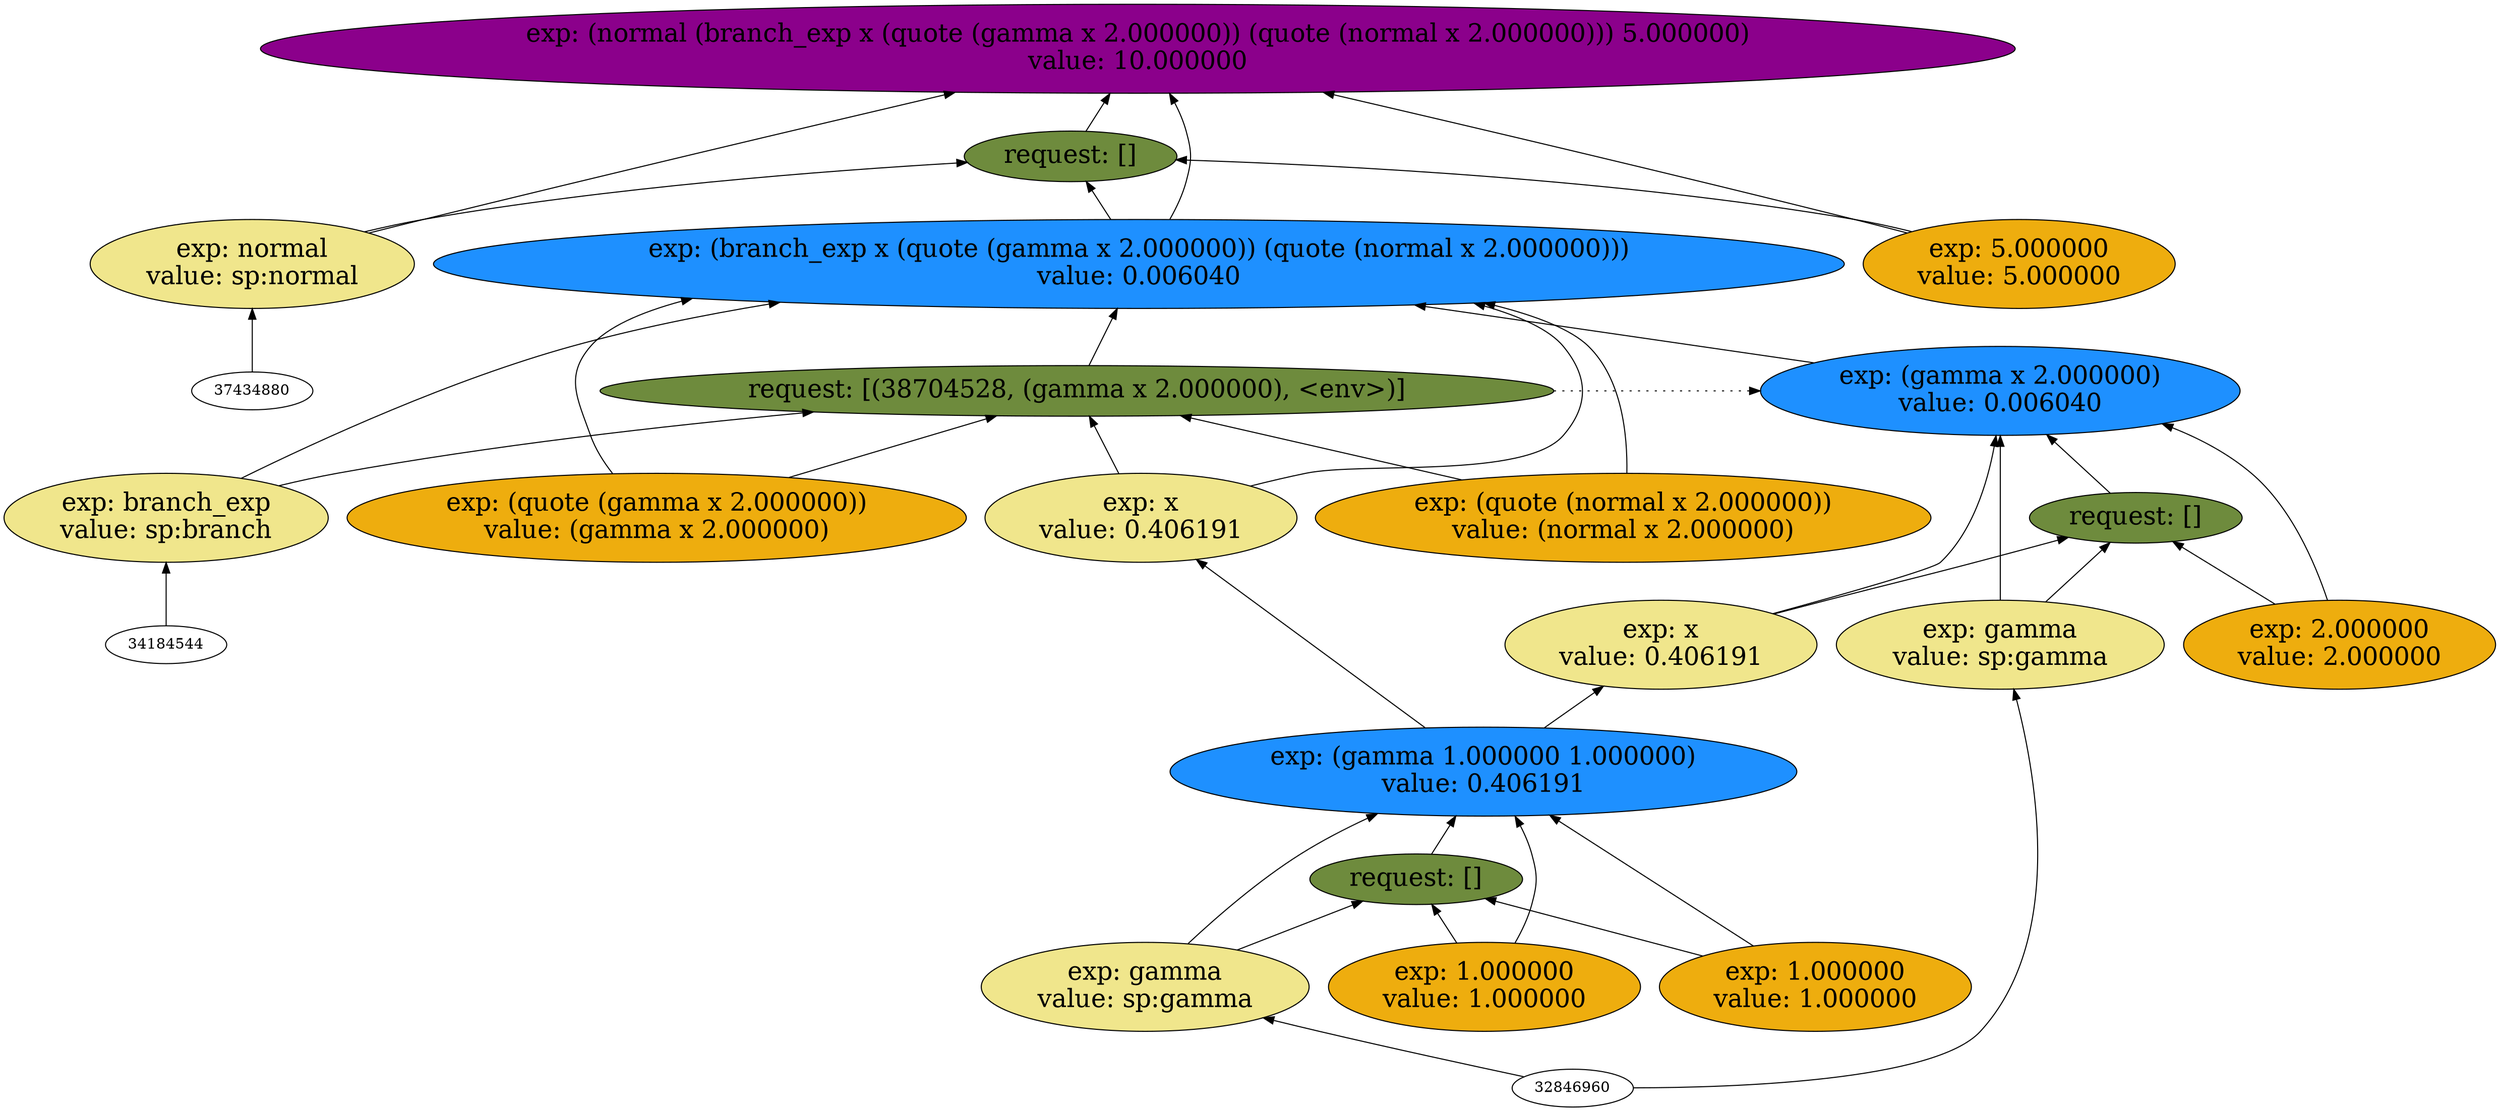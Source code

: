 digraph {
rankdir=BT
fontsize=24
subgraph clster1 {
label="Venture Families"
subgraph clster2 {
label="1"
"38822832"["fillcolor"="dodgerblue" "fontsize"="24" "label"="exp: (gamma 1.000000 1.000000)\nvalue: 0.406191" "shape"="ellipse" "style"="filled" ]
"40815120"["fillcolor"="darkolivegreen4" "fontsize"="24" "label"="request: []" "shape"="ellipse" "style"="filled" ]
"39678768"["fillcolor"="khaki" "fontsize"="24" "label"="exp: gamma\nvalue: sp:gamma" "shape"="ellipse" "style"="filled" ]
"39716512"["fillcolor"="darkgoldenrod2" "fontsize"="24" "label"="exp: 1.000000\nvalue: 1.000000" "shape"="ellipse" "style"="filled" ]
"40132416"["fillcolor"="darkgoldenrod2" "fontsize"="24" "label"="exp: 1.000000\nvalue: 1.000000" "shape"="ellipse" "style"="filled" ]
}

subgraph clster3 {
label="2"
"40392176"["fillcolor"="magenta4" "fontsize"="24" "label"="exp: (normal (branch_exp x (quote (gamma x 2.000000)) (quote (normal x 2.000000))) 5.000000)\nvalue: 10.000000" "shape"="ellipse" "style"="filled" ]
"40167360"["fillcolor"="darkolivegreen4" "fontsize"="24" "label"="request: []" "shape"="ellipse" "style"="filled" ]
"40453696"["fillcolor"="khaki" "fontsize"="24" "label"="exp: normal\nvalue: sp:normal" "shape"="ellipse" "style"="filled" ]
"38998608"["fillcolor"="dodgerblue" "fontsize"="24" "label"="exp: (branch_exp x (quote (gamma x 2.000000)) (quote (normal x 2.000000)))\nvalue: 0.006040" "shape"="ellipse" "style"="filled" ]
"38704528"["fillcolor"="darkolivegreen4" "fontsize"="24" "label"="request: [(38704528, (gamma x 2.000000), <env>)]" "shape"="ellipse" "style"="filled" ]
"39130784"["fillcolor"="khaki" "fontsize"="24" "label"="exp: branch_exp\nvalue: sp:branch" "shape"="ellipse" "style"="filled" ]
"38733728"["fillcolor"="khaki" "fontsize"="24" "label"="exp: x\nvalue: 0.406191" "shape"="ellipse" "style"="filled" ]
"38934512"["fillcolor"="darkgoldenrod2" "fontsize"="24" "label"="exp: (quote (gamma x 2.000000))\nvalue: (gamma x 2.000000)" "shape"="ellipse" "style"="filled" ]
"38817856"["fillcolor"="darkgoldenrod2" "fontsize"="24" "label"="exp: (quote (normal x 2.000000))\nvalue: (normal x 2.000000)" "shape"="ellipse" "style"="filled" ]
"39578672"["fillcolor"="darkgoldenrod2" "fontsize"="24" "label"="exp: 5.000000\nvalue: 5.000000" "shape"="ellipse" "style"="filled" ]
}

}

subgraph clster4 {
label=""
"39171712"["fillcolor"="dodgerblue" "fontsize"="24" "label"="exp: (gamma x 2.000000)\nvalue: 0.006040" "shape"="ellipse" "style"="filled" ]
"38981168"["fillcolor"="darkolivegreen4" "fontsize"="24" "label"="request: []" "shape"="ellipse" "style"="filled" ]
"38705728"["fillcolor"="khaki" "fontsize"="24" "label"="exp: gamma\nvalue: sp:gamma" "shape"="ellipse" "style"="filled" ]
"39491296"["fillcolor"="khaki" "fontsize"="24" "label"="exp: x\nvalue: 0.406191" "shape"="ellipse" "style"="filled" ]
"39527472"["fillcolor"="darkgoldenrod2" "fontsize"="24" "label"="exp: 2.000000\nvalue: 2.000000" "shape"="ellipse" "style"="filled" ]
}

"39678768" -> "38822832"["arrowhead"="normal" "color"="black" "constraint"="true" "style"="solid" ]
"39678768" -> "40815120"["arrowhead"="normal" "color"="black" "constraint"="true" "style"="solid" ]
"32846960" -> "39678768"["arrowhead"="normal" "color"="black" "constraint"="true" "style"="solid" ]
"39716512" -> "38822832"["arrowhead"="normal" "color"="black" "constraint"="true" "style"="solid" ]
"39716512" -> "40815120"["arrowhead"="normal" "color"="black" "constraint"="true" "style"="solid" ]
"40132416" -> "38822832"["arrowhead"="normal" "color"="black" "constraint"="true" "style"="solid" ]
"40132416" -> "40815120"["arrowhead"="normal" "color"="black" "constraint"="true" "style"="solid" ]
"40815120" -> "38822832"["arrowhead"="normal" "color"="black" "constraint"="true" "style"="solid" ]
"38705728" -> "39171712"["arrowhead"="normal" "color"="black" "constraint"="true" "style"="solid" ]
"38705728" -> "38981168"["arrowhead"="normal" "color"="black" "constraint"="true" "style"="solid" ]
"32846960" -> "38705728"["arrowhead"="normal" "color"="black" "constraint"="true" "style"="solid" ]
"39491296" -> "39171712"["arrowhead"="normal" "color"="black" "constraint"="true" "style"="solid" ]
"39491296" -> "38981168"["arrowhead"="normal" "color"="black" "constraint"="true" "style"="solid" ]
"38822832" -> "39491296"["arrowhead"="normal" "color"="black" "constraint"="true" "style"="solid" ]
"39527472" -> "39171712"["arrowhead"="normal" "color"="black" "constraint"="true" "style"="solid" ]
"39527472" -> "38981168"["arrowhead"="normal" "color"="black" "constraint"="true" "style"="solid" ]
"38981168" -> "39171712"["arrowhead"="normal" "color"="black" "constraint"="true" "style"="solid" ]
"40453696" -> "40392176"["arrowhead"="normal" "color"="black" "constraint"="true" "style"="solid" ]
"40453696" -> "40167360"["arrowhead"="normal" "color"="black" "constraint"="true" "style"="solid" ]
"37434880" -> "40453696"["arrowhead"="normal" "color"="black" "constraint"="true" "style"="solid" ]
"38998608" -> "40392176"["arrowhead"="normal" "color"="black" "constraint"="true" "style"="solid" ]
"38998608" -> "40167360"["arrowhead"="normal" "color"="black" "constraint"="true" "style"="solid" ]
"39130784" -> "38998608"["arrowhead"="normal" "color"="black" "constraint"="true" "style"="solid" ]
"39130784" -> "38704528"["arrowhead"="normal" "color"="black" "constraint"="true" "style"="solid" ]
"34184544" -> "39130784"["arrowhead"="normal" "color"="black" "constraint"="true" "style"="solid" ]
"38733728" -> "38998608"["arrowhead"="normal" "color"="black" "constraint"="true" "style"="solid" ]
"38733728" -> "38704528"["arrowhead"="normal" "color"="black" "constraint"="true" "style"="solid" ]
"38822832" -> "38733728"["arrowhead"="normal" "color"="black" "constraint"="true" "style"="solid" ]
"38934512" -> "38998608"["arrowhead"="normal" "color"="black" "constraint"="true" "style"="solid" ]
"38934512" -> "38704528"["arrowhead"="normal" "color"="black" "constraint"="true" "style"="solid" ]
"38817856" -> "38998608"["arrowhead"="normal" "color"="black" "constraint"="true" "style"="solid" ]
"38817856" -> "38704528"["arrowhead"="normal" "color"="black" "constraint"="true" "style"="solid" ]
"38704528" -> "38998608"["arrowhead"="normal" "color"="black" "constraint"="true" "style"="solid" ]
"39171712" -> "38998608"["arrowhead"="normal" "color"="black" "constraint"="true" "style"="solid" ]
"38704528" -> "39171712"["arrowhead"="normal" "color"="black" "constraint"="false" "style"="dotted" ]
"39578672" -> "40392176"["arrowhead"="normal" "color"="black" "constraint"="true" "style"="solid" ]
"39578672" -> "40167360"["arrowhead"="normal" "color"="black" "constraint"="true" "style"="solid" ]
"40167360" -> "40392176"["arrowhead"="normal" "color"="black" "constraint"="true" "style"="solid" ]

}